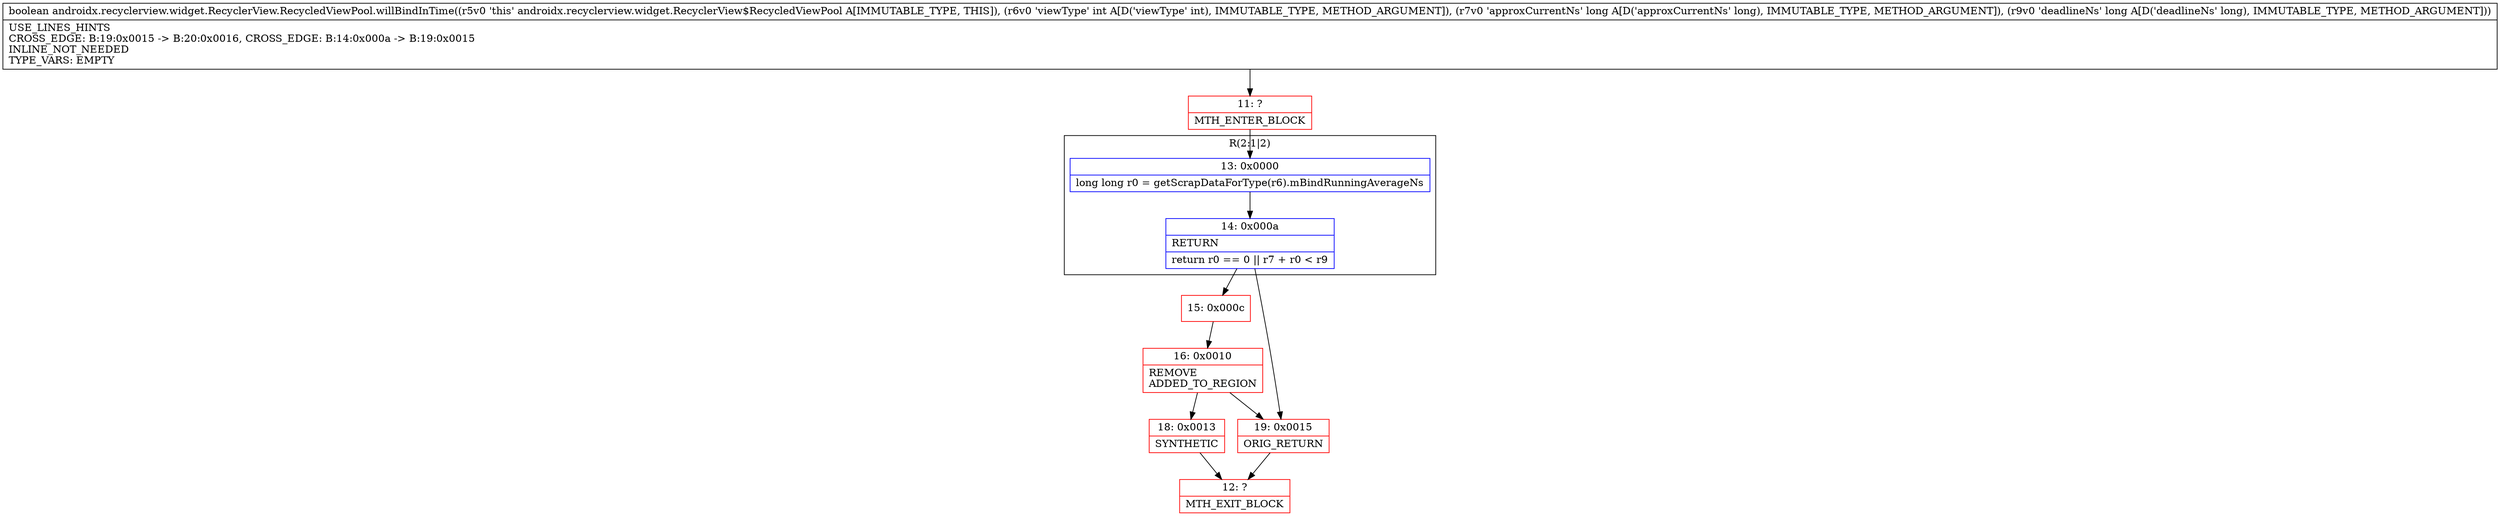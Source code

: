 digraph "CFG forandroidx.recyclerview.widget.RecyclerView.RecycledViewPool.willBindInTime(IJJ)Z" {
subgraph cluster_Region_462991107 {
label = "R(2:1|2)";
node [shape=record,color=blue];
Node_13 [shape=record,label="{13\:\ 0x0000|long long r0 = getScrapDataForType(r6).mBindRunningAverageNs\l}"];
Node_14 [shape=record,label="{14\:\ 0x000a|RETURN\l|return r0 == 0 \|\| r7 + r0 \< r9\l}"];
}
Node_11 [shape=record,color=red,label="{11\:\ ?|MTH_ENTER_BLOCK\l}"];
Node_15 [shape=record,color=red,label="{15\:\ 0x000c}"];
Node_16 [shape=record,color=red,label="{16\:\ 0x0010|REMOVE\lADDED_TO_REGION\l}"];
Node_18 [shape=record,color=red,label="{18\:\ 0x0013|SYNTHETIC\l}"];
Node_12 [shape=record,color=red,label="{12\:\ ?|MTH_EXIT_BLOCK\l}"];
Node_19 [shape=record,color=red,label="{19\:\ 0x0015|ORIG_RETURN\l}"];
MethodNode[shape=record,label="{boolean androidx.recyclerview.widget.RecyclerView.RecycledViewPool.willBindInTime((r5v0 'this' androidx.recyclerview.widget.RecyclerView$RecycledViewPool A[IMMUTABLE_TYPE, THIS]), (r6v0 'viewType' int A[D('viewType' int), IMMUTABLE_TYPE, METHOD_ARGUMENT]), (r7v0 'approxCurrentNs' long A[D('approxCurrentNs' long), IMMUTABLE_TYPE, METHOD_ARGUMENT]), (r9v0 'deadlineNs' long A[D('deadlineNs' long), IMMUTABLE_TYPE, METHOD_ARGUMENT]))  | USE_LINES_HINTS\lCROSS_EDGE: B:19:0x0015 \-\> B:20:0x0016, CROSS_EDGE: B:14:0x000a \-\> B:19:0x0015\lINLINE_NOT_NEEDED\lTYPE_VARS: EMPTY\l}"];
MethodNode -> Node_11;Node_13 -> Node_14;
Node_14 -> Node_15;
Node_14 -> Node_19;
Node_11 -> Node_13;
Node_15 -> Node_16;
Node_16 -> Node_18;
Node_16 -> Node_19;
Node_18 -> Node_12;
Node_19 -> Node_12;
}


